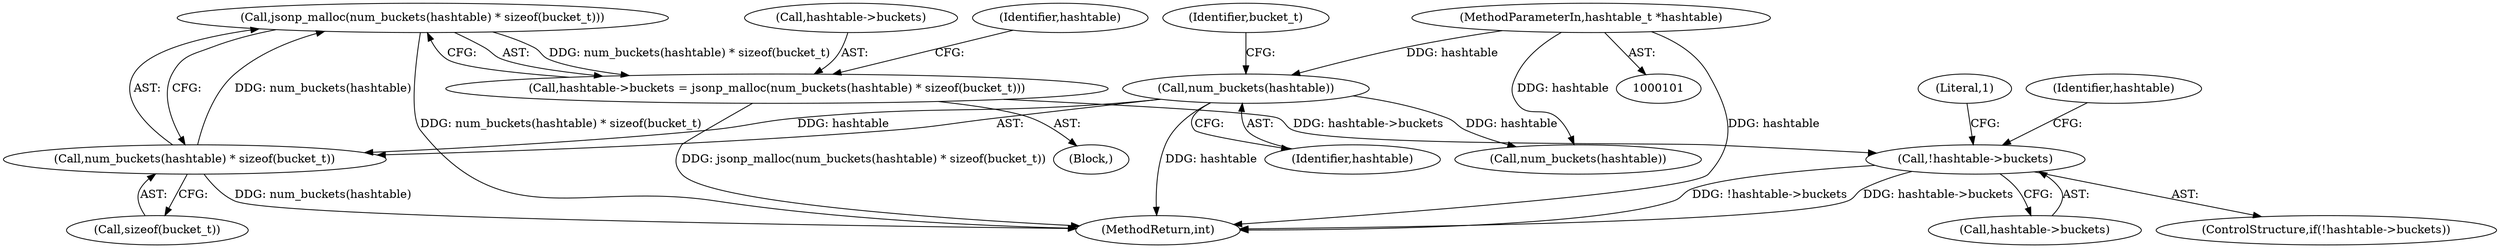 digraph "1_jansson_8f80c2d83808150724d31793e6ade92749b1faa4_4@API" {
"1000119" [label="(Call,jsonp_malloc(num_buckets(hashtable) * sizeof(bucket_t)))"];
"1000120" [label="(Call,num_buckets(hashtable) * sizeof(bucket_t))"];
"1000121" [label="(Call,num_buckets(hashtable))"];
"1000102" [label="(MethodParameterIn,hashtable_t *hashtable)"];
"1000115" [label="(Call,hashtable->buckets = jsonp_malloc(num_buckets(hashtable) * sizeof(bucket_t)))"];
"1000126" [label="(Call,!hashtable->buckets)"];
"1000116" [label="(Call,hashtable->buckets)"];
"1000122" [label="(Identifier,hashtable)"];
"1000128" [label="(Identifier,hashtable)"];
"1000144" [label="(Call,num_buckets(hashtable))"];
"1000127" [label="(Call,hashtable->buckets)"];
"1000121" [label="(Call,num_buckets(hashtable))"];
"1000119" [label="(Call,jsonp_malloc(num_buckets(hashtable) * sizeof(bucket_t)))"];
"1000171" [label="(MethodReturn,int)"];
"1000102" [label="(MethodParameterIn,hashtable_t *hashtable)"];
"1000136" [label="(Identifier,hashtable)"];
"1000103" [label="(Block,)"];
"1000120" [label="(Call,num_buckets(hashtable) * sizeof(bucket_t))"];
"1000124" [label="(Identifier,bucket_t)"];
"1000126" [label="(Call,!hashtable->buckets)"];
"1000125" [label="(ControlStructure,if(!hashtable->buckets))"];
"1000123" [label="(Call,sizeof(bucket_t))"];
"1000132" [label="(Literal,1)"];
"1000115" [label="(Call,hashtable->buckets = jsonp_malloc(num_buckets(hashtable) * sizeof(bucket_t)))"];
"1000119" -> "1000115"  [label="AST: "];
"1000119" -> "1000120"  [label="CFG: "];
"1000120" -> "1000119"  [label="AST: "];
"1000115" -> "1000119"  [label="CFG: "];
"1000119" -> "1000171"  [label="DDG: num_buckets(hashtable) * sizeof(bucket_t)"];
"1000119" -> "1000115"  [label="DDG: num_buckets(hashtable) * sizeof(bucket_t)"];
"1000120" -> "1000119"  [label="DDG: num_buckets(hashtable)"];
"1000120" -> "1000123"  [label="CFG: "];
"1000121" -> "1000120"  [label="AST: "];
"1000123" -> "1000120"  [label="AST: "];
"1000120" -> "1000171"  [label="DDG: num_buckets(hashtable)"];
"1000121" -> "1000120"  [label="DDG: hashtable"];
"1000121" -> "1000122"  [label="CFG: "];
"1000122" -> "1000121"  [label="AST: "];
"1000124" -> "1000121"  [label="CFG: "];
"1000121" -> "1000171"  [label="DDG: hashtable"];
"1000102" -> "1000121"  [label="DDG: hashtable"];
"1000121" -> "1000144"  [label="DDG: hashtable"];
"1000102" -> "1000101"  [label="AST: "];
"1000102" -> "1000171"  [label="DDG: hashtable"];
"1000102" -> "1000144"  [label="DDG: hashtable"];
"1000115" -> "1000103"  [label="AST: "];
"1000116" -> "1000115"  [label="AST: "];
"1000128" -> "1000115"  [label="CFG: "];
"1000115" -> "1000171"  [label="DDG: jsonp_malloc(num_buckets(hashtable) * sizeof(bucket_t))"];
"1000115" -> "1000126"  [label="DDG: hashtable->buckets"];
"1000126" -> "1000125"  [label="AST: "];
"1000126" -> "1000127"  [label="CFG: "];
"1000127" -> "1000126"  [label="AST: "];
"1000132" -> "1000126"  [label="CFG: "];
"1000136" -> "1000126"  [label="CFG: "];
"1000126" -> "1000171"  [label="DDG: !hashtable->buckets"];
"1000126" -> "1000171"  [label="DDG: hashtable->buckets"];
}
